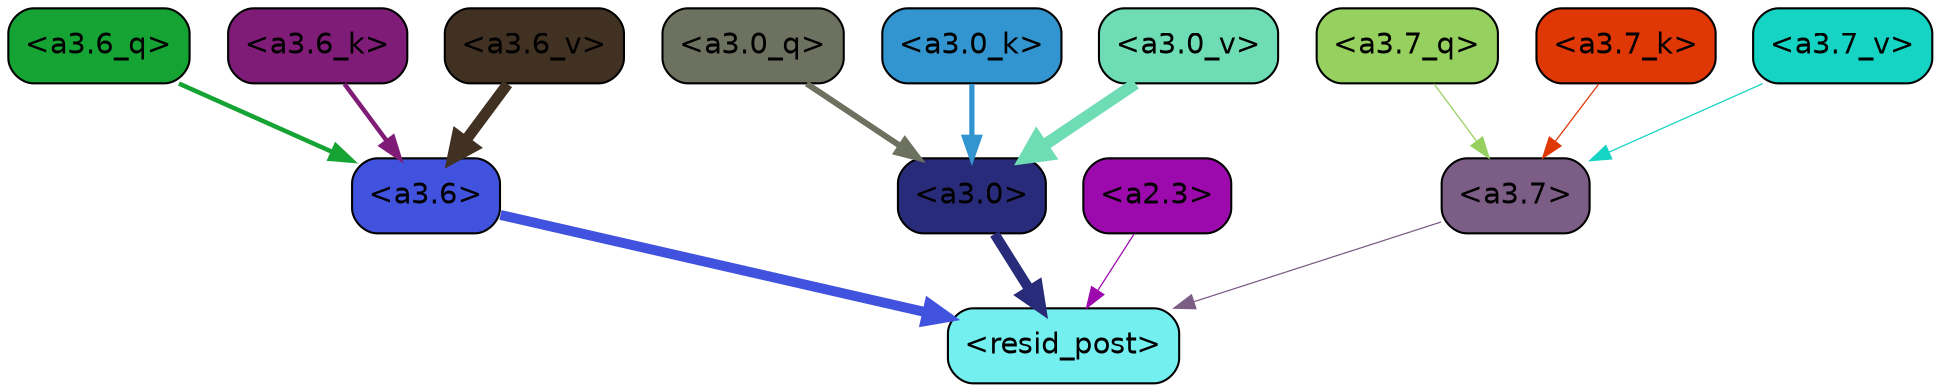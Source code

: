 strict digraph "" {
	graph [bgcolor=transparent,
		layout=dot,
		overlap=false,
		splines=true
	];
	"<a3.7>"	[color=black,
		fillcolor="#7c5d86",
		fontname=Helvetica,
		shape=box,
		style="filled, rounded"];
	"<resid_post>"	[color=black,
		fillcolor="#74eff0",
		fontname=Helvetica,
		shape=box,
		style="filled, rounded"];
	"<a3.7>" -> "<resid_post>"	[color="#7c5d86",
		penwidth=0.6];
	"<a3.6>"	[color=black,
		fillcolor="#4153de",
		fontname=Helvetica,
		shape=box,
		style="filled, rounded"];
	"<a3.6>" -> "<resid_post>"	[color="#4153de",
		penwidth=4.7534414529800415];
	"<a3.0>"	[color=black,
		fillcolor="#282b79",
		fontname=Helvetica,
		shape=box,
		style="filled, rounded"];
	"<a3.0>" -> "<resid_post>"	[color="#282b79",
		penwidth=4.898576855659485];
	"<a2.3>"	[color=black,
		fillcolor="#9c09ad",
		fontname=Helvetica,
		shape=box,
		style="filled, rounded"];
	"<a2.3>" -> "<resid_post>"	[color="#9c09ad",
		penwidth=0.6];
	"<a3.7_q>"	[color=black,
		fillcolor="#96d160",
		fontname=Helvetica,
		shape=box,
		style="filled, rounded"];
	"<a3.7_q>" -> "<a3.7>"	[color="#96d160",
		penwidth=0.6];
	"<a3.6_q>"	[color=black,
		fillcolor="#15a434",
		fontname=Helvetica,
		shape=box,
		style="filled, rounded"];
	"<a3.6_q>" -> "<a3.6>"	[color="#15a434",
		penwidth=2.160832464694977];
	"<a3.0_q>"	[color=black,
		fillcolor="#6d7160",
		fontname=Helvetica,
		shape=box,
		style="filled, rounded"];
	"<a3.0_q>" -> "<a3.0>"	[color="#6d7160",
		penwidth=2.870753765106201];
	"<a3.7_k>"	[color=black,
		fillcolor="#df3705",
		fontname=Helvetica,
		shape=box,
		style="filled, rounded"];
	"<a3.7_k>" -> "<a3.7>"	[color="#df3705",
		penwidth=0.6];
	"<a3.6_k>"	[color=black,
		fillcolor="#7f1c77",
		fontname=Helvetica,
		shape=box,
		style="filled, rounded"];
	"<a3.6_k>" -> "<a3.6>"	[color="#7f1c77",
		penwidth=2.13908451795578];
	"<a3.0_k>"	[color=black,
		fillcolor="#3395cf",
		fontname=Helvetica,
		shape=box,
		style="filled, rounded"];
	"<a3.0_k>" -> "<a3.0>"	[color="#3395cf",
		penwidth=2.520303964614868];
	"<a3.7_v>"	[color=black,
		fillcolor="#15d4c4",
		fontname=Helvetica,
		shape=box,
		style="filled, rounded"];
	"<a3.7_v>" -> "<a3.7>"	[color="#15d4c4",
		penwidth=0.6];
	"<a3.6_v>"	[color=black,
		fillcolor="#413122",
		fontname=Helvetica,
		shape=box,
		style="filled, rounded"];
	"<a3.6_v>" -> "<a3.6>"	[color="#413122",
		penwidth=5.297133803367615];
	"<a3.0_v>"	[color=black,
		fillcolor="#6edcb4",
		fontname=Helvetica,
		shape=box,
		style="filled, rounded"];
	"<a3.0_v>" -> "<a3.0>"	[color="#6edcb4",
		penwidth=5.680712580680847];
}
